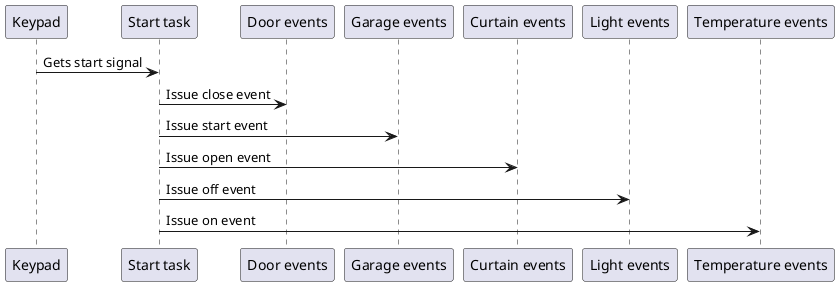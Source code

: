 @startuml "Start_task"
participant "Keypad" as keypad
participant "Start task" as thread
participant "Door events" as door
participant "Garage events" as garage
participant "Curtain events" as curtains
participant "Light events" as lights
participant "Temperature events" as temp

keypad -> thread: Gets start signal
thread -> door: Issue close event
thread -> garage: Issue start event
thread -> curtains: Issue open event
thread -> lights: Issue off event
thread -> temp: Issue on event
@enduml

@startuml "End_task"
participant "Keypad" as keypad
participant "End task" as thread
participant "Door events" as door
participant "Garage events" as garage
participant "Curtain events" as curtains
participant "Light events" as lights
participant "Temperature events" as temp

keypad -> thread: Gets end signal
thread -> door: Issue close event
thread -> garage: Issue end event
thread -> curtains: Issue open event
thread -> lights: Issue off event
thread -> temp: Issue off event

@enduml

@startuml "Light_task"
participant "Photo resistor" as sensor
participant "Interrupts" as nvic
participant "Light task" as thread
participant "Curtain events" as curtains

sensor -> nvic: Raise completed\ninterrupt when value\nis out of range
nvic -> nvic: Check if value is\nover or under and\nset proper flag
nvic -> thread: Wake up thread
thread -> thread: Check set flag
alt Is it over range?
    thread -> thread: Turn off lights
    thread -> curtains: Issue open event
else 
    thread -> thread: Turn on lights
    thread -> curtains: Issue close event
end
@enduml

@startuml "Temp_task"

participant "Temperature sensor" as sensor
participant "Interrupts" as nvic
participant "Temperature task" as thread
participant "Light events" as lights
participant "Garage events" as garage
participant "Fan events" as fan

sensor -> nvic: Raise interrupt
nvic -> thread: Wake up task
alt is temperature in range?
    thread -> thread: Turn fan off
    thread -> thread: Turn heater off
    thread -> garage: Issue close garage
    thread -> lights: Issue green\nLED on event
else
    alt is it under range?
        thread -> thread: Turn heater on
        thread -> thread: Turn fan off
        thread -> lights: Issue red\nLED on event
    else 
        thread -> thread: Turn heater off
        thread -> garage: Issue open garage
        thread -> thread: Turn fan on
        thread -> lights: Issue blue\nLED on event
    end
end

@enduml

@startuml "Garage_task"
actor "Car" as car
participant "Hall sensor" as sensor
participant "Interrupts" as nvic
participant "Garage task" as thread
participant "Light events" as lights
participant "Timer" as lpt

== Car entering ==
car -> sensor: Arrives over sensor
sensor -> nvic: Produces interrupt
nvic -> thread: Wakes up thread
thread -> thread: Opens door
thread -> lights: Issues garage\nlight event
thread -> thread: Wait for\ncar to leave

== Car leaving ==
car -> sensor: Leaves sensor area
sensor -> nvic: Produces interrupt
nvic -> thread: Wakes up thread
thread -> lpt: Sets timer for 2 seconds
thread -> thread: Waits timer wakeup
lpt -> nvic: Produces interrupt
nvic -> thread: Wakes up\nwith timer event
thread -> thread: Closes garage door
thread -> lights: Issues garage\nlight event

== Other events ==
thread -> thread: Wakes afer event
thread -> thread: Check raised event
alt Is open garage door event?
    thread -> sensor: Check sensor status
    alt Is car present?
        thread -> thread: do not open
    else 
        thread -> thread: open garage
    end
else Is close garage door event?
    thread -> thread: close garage
end
@enduml

@startuml "Door_task"
participant "User" as user
participant "Keypad task" as keypad
participant "Door access task" as thread
participant "Timer" as lpt

user -> keypad: Selects bell option
keypad -> thread: Issues bell option\nto queue
loop waiting digit
    thread -> keypad: Waits for digit\nfrom queue with\n10 seconds timeout
end

alt entered complete code?
    alt more than 3 tries?
        thread -> thread: trigger alarm
        thread -> lpt: Configure 5 seconds
        ...\t\t\t\t\t\t\t\t\t\tafter 5 seconds ...
        lpt -> thread: Wake thread
        thread -> thread: Turn off alarm
        thread -> thread: Return to first state
    else
        thread -> thread: Compare with\nconfigured code
        alt is the code correct?
            thread -> thread: Open door
            thread -> lpt: Configure for 6 seconds
            ...\t\t\t\t\t\t\t\t\t\tafter 6 seconds...
            thread -> thread: Close door
        else
            thread -> thread: show error message
            thread -> thread: back to wait for digits
        end
    end
else
    thread -> thread: Display timeout error
end
@enduml

@startuml "FireSafety_task"
participant "Timer" as lpt
participant "Interrupts" as nvic
participant "Temp sensor" as adc
participant "Fire checker" as life

lpt -> nvic: Trigger interrupt
nvic -> adc: Starts check
adc -> nvic: Triggers complete interrupt
nvic -> life: Wakes up thread
alt Is sensor present?
    life -> life: Continue
else
    life -> life: Issue turn\noff of plate
end
@enduml